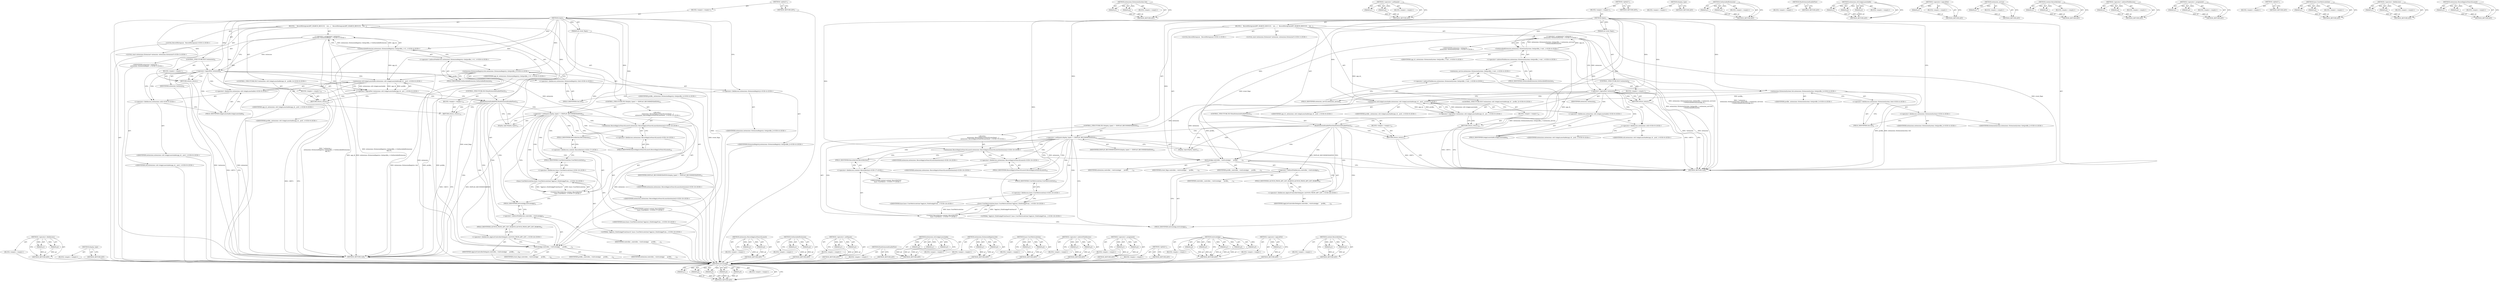 digraph "content.RecordAction" {
vulnerable_173 [label=<(METHOD,ActivateApp)>];
vulnerable_174 [label=<(PARAM,p1)>];
vulnerable_175 [label=<(PARAM,p2)>];
vulnerable_176 [label=<(PARAM,p3)>];
vulnerable_177 [label=<(PARAM,p4)>];
vulnerable_178 [label=<(PARAM,p5)>];
vulnerable_179 [label=<(BLOCK,&lt;empty&gt;,&lt;empty&gt;)>];
vulnerable_180 [label=<(METHOD_RETURN,ANY)>];
vulnerable_127 [label=<(METHOD,extensions.ExtensionSystem.Get)>];
vulnerable_128 [label=<(PARAM,p1)>];
vulnerable_129 [label=<(PARAM,p2)>];
vulnerable_130 [label=<(BLOCK,&lt;empty&gt;,&lt;empty&gt;)>];
vulnerable_131 [label=<(METHOD_RETURN,ANY)>];
vulnerable_150 [label=<(METHOD,&lt;operator&gt;.notEquals)>];
vulnerable_151 [label=<(PARAM,p1)>];
vulnerable_152 [label=<(PARAM,p2)>];
vulnerable_153 [label=<(BLOCK,&lt;empty&gt;,&lt;empty&gt;)>];
vulnerable_154 [label=<(METHOD_RETURN,ANY)>];
vulnerable_6 [label=<(METHOD,&lt;global&gt;)<SUB>1</SUB>>];
vulnerable_7 [label=<(BLOCK,&lt;empty&gt;,&lt;empty&gt;)<SUB>1</SUB>>];
vulnerable_8 [label=<(METHOD,Open)<SUB>1</SUB>>];
vulnerable_9 [label=<(PARAM,int event_flags)<SUB>1</SUB>>];
vulnerable_10 [label=<(BLOCK,{
   RecordHistogram(APP_SEARCH_RESULT);
   con...,{
   RecordHistogram(APP_SEARCH_RESULT);
   con...)<SUB>1</SUB>>];
vulnerable_11 [label="<(LOCAL,RecordHistogram : RecordHistogram)<SUB>2</SUB>>"];
vulnerable_12 [label="<(LOCAL,const extensions.Extension* extension: extensions.Extension*)<SUB>3</SUB>>"];
vulnerable_13 [label="<(&lt;operator&gt;.assignment,* extension =
      extensions::ExtensionSystem...)<SUB>3</SUB>>"];
vulnerable_14 [label="<(IDENTIFIER,extension,* extension =
      extensions::ExtensionSystem...)<SUB>3</SUB>>"];
vulnerable_15 [label="<(GetInstalledExtension,extensions::ExtensionSystem::Get(profile_)-&gt;ext...)<SUB>4</SUB>>"];
vulnerable_16 [label="<(&lt;operator&gt;.indirectFieldAccess,extensions::ExtensionSystem::Get(profile_)-&gt;ext...)<SUB>4</SUB>>"];
vulnerable_17 [label="<(extension_service,extensions::ExtensionSystem::Get(profile_)-&gt;ext...)<SUB>4</SUB>>"];
vulnerable_18 [label="<(&lt;operator&gt;.indirectFieldAccess,extensions::ExtensionSystem::Get(profile_)-&gt;ext...)<SUB>4</SUB>>"];
vulnerable_19 [label="<(extensions.ExtensionSystem.Get,extensions::ExtensionSystem::Get(profile_))<SUB>4</SUB>>"];
vulnerable_20 [label="<(&lt;operator&gt;.fieldAccess,extensions::ExtensionSystem::Get)<SUB>4</SUB>>"];
vulnerable_21 [label="<(&lt;operator&gt;.fieldAccess,extensions::ExtensionSystem)<SUB>4</SUB>>"];
vulnerable_22 [label="<(IDENTIFIER,extensions,extensions::ExtensionSystem::Get(profile_))<SUB>4</SUB>>"];
vulnerable_23 [label="<(IDENTIFIER,ExtensionSystem,extensions::ExtensionSystem::Get(profile_))<SUB>4</SUB>>"];
vulnerable_24 [label=<(FIELD_IDENTIFIER,Get,Get)<SUB>4</SUB>>];
vulnerable_25 [label="<(IDENTIFIER,profile_,extensions::ExtensionSystem::Get(profile_))<SUB>4</SUB>>"];
vulnerable_26 [label=<(FIELD_IDENTIFIER,extension_service,extension_service)<SUB>4</SUB>>];
vulnerable_27 [label=<(FIELD_IDENTIFIER,GetInstalledExtension,GetInstalledExtension)<SUB>4</SUB>>];
vulnerable_28 [label="<(IDENTIFIER,app_id_,extensions::ExtensionSystem::Get(profile_)-&gt;ext...)<SUB>5</SUB>>"];
vulnerable_29 [label=<(CONTROL_STRUCTURE,IF,if (!extension))<SUB>6</SUB>>];
vulnerable_30 [label=<(&lt;operator&gt;.logicalNot,!extension)<SUB>6</SUB>>];
vulnerable_31 [label=<(IDENTIFIER,extension,!extension)<SUB>6</SUB>>];
vulnerable_32 [label=<(BLOCK,&lt;empty&gt;,&lt;empty&gt;)<SUB>7</SUB>>];
vulnerable_33 [label=<(RETURN,return;,return;)<SUB>7</SUB>>];
vulnerable_34 [label="<(CONTROL_STRUCTURE,IF,if (!extensions::util::IsAppLaunchable(app_id_, profile_)))<SUB>9</SUB>>"];
vulnerable_35 [label="<(&lt;operator&gt;.logicalNot,!extensions::util::IsAppLaunchable(app_id_, pro...)<SUB>9</SUB>>"];
vulnerable_36 [label="<(extensions.util.IsAppLaunchable,extensions::util::IsAppLaunchable(app_id_, prof...)<SUB>9</SUB>>"];
vulnerable_37 [label="<(&lt;operator&gt;.fieldAccess,extensions::util::IsAppLaunchable)<SUB>9</SUB>>"];
vulnerable_38 [label="<(&lt;operator&gt;.fieldAccess,extensions::util)<SUB>9</SUB>>"];
vulnerable_39 [label="<(IDENTIFIER,extensions,extensions::util::IsAppLaunchable(app_id_, prof...)<SUB>9</SUB>>"];
vulnerable_40 [label="<(IDENTIFIER,util,extensions::util::IsAppLaunchable(app_id_, prof...)<SUB>9</SUB>>"];
vulnerable_41 [label=<(FIELD_IDENTIFIER,IsAppLaunchable,IsAppLaunchable)<SUB>9</SUB>>];
vulnerable_42 [label="<(IDENTIFIER,app_id_,extensions::util::IsAppLaunchable(app_id_, prof...)<SUB>9</SUB>>"];
vulnerable_43 [label="<(IDENTIFIER,profile_,extensions::util::IsAppLaunchable(app_id_, prof...)<SUB>9</SUB>>"];
vulnerable_44 [label=<(BLOCK,&lt;empty&gt;,&lt;empty&gt;)<SUB>10</SUB>>];
vulnerable_45 [label=<(RETURN,return;,return;)<SUB>10</SUB>>];
vulnerable_46 [label=<(CONTROL_STRUCTURE,IF,if (RunExtensionEnableFlow()))<SUB>12</SUB>>];
vulnerable_47 [label=<(RunExtensionEnableFlow,RunExtensionEnableFlow())<SUB>12</SUB>>];
vulnerable_48 [label=<(BLOCK,&lt;empty&gt;,&lt;empty&gt;)<SUB>13</SUB>>];
vulnerable_49 [label=<(RETURN,return;,return;)<SUB>13</SUB>>];
vulnerable_50 [label=<(CONTROL_STRUCTURE,IF,if (display_type() != DISPLAY_RECOMMENDATION))<SUB>15</SUB>>];
vulnerable_51 [label=<(&lt;operator&gt;.notEquals,display_type() != DISPLAY_RECOMMENDATION)<SUB>15</SUB>>];
vulnerable_52 [label=<(display_type,display_type())<SUB>15</SUB>>];
vulnerable_53 [label=<(IDENTIFIER,DISPLAY_RECOMMENDATION,display_type() != DISPLAY_RECOMMENDATION)<SUB>15</SUB>>];
vulnerable_54 [label="<(BLOCK,{
    extensions::RecordAppListSearchLaunch(ext...,{
    extensions::RecordAppListSearchLaunch(ext...)<SUB>15</SUB>>"];
vulnerable_55 [label="<(extensions.RecordAppListSearchLaunch,extensions::RecordAppListSearchLaunch(extension))<SUB>16</SUB>>"];
vulnerable_56 [label="<(&lt;operator&gt;.fieldAccess,extensions::RecordAppListSearchLaunch)<SUB>16</SUB>>"];
vulnerable_57 [label="<(IDENTIFIER,extensions,extensions::RecordAppListSearchLaunch(extension))<SUB>16</SUB>>"];
vulnerable_58 [label=<(FIELD_IDENTIFIER,RecordAppListSearchLaunch,RecordAppListSearchLaunch)<SUB>16</SUB>>];
vulnerable_59 [label="<(IDENTIFIER,extension,extensions::RecordAppListSearchLaunch(extension))<SUB>16</SUB>>"];
vulnerable_60 [label="<(content.RecordAction,content::RecordAction(
        base::UserMetric...)<SUB>17</SUB>>"];
vulnerable_61 [label="<(&lt;operator&gt;.fieldAccess,content::RecordAction)<SUB>17</SUB>>"];
vulnerable_62 [label="<(IDENTIFIER,content,content::RecordAction(
        base::UserMetric...)<SUB>17</SUB>>"];
vulnerable_63 [label=<(FIELD_IDENTIFIER,RecordAction,RecordAction)<SUB>17</SUB>>];
vulnerable_64 [label="<(base.UserMetricsAction,base::UserMetricsAction(&quot;AppList_ClickOnAppFrom...)<SUB>18</SUB>>"];
vulnerable_65 [label="<(&lt;operator&gt;.fieldAccess,base::UserMetricsAction)<SUB>18</SUB>>"];
vulnerable_66 [label="<(IDENTIFIER,base,base::UserMetricsAction(&quot;AppList_ClickOnAppFrom...)<SUB>18</SUB>>"];
vulnerable_67 [label=<(FIELD_IDENTIFIER,UserMetricsAction,UserMetricsAction)<SUB>18</SUB>>];
vulnerable_68 [label="<(LITERAL,&quot;AppList_ClickOnAppFromSearch&quot;,base::UserMetricsAction(&quot;AppList_ClickOnAppFrom...)<SUB>18</SUB>>"];
vulnerable_69 [label=<(ActivateApp,controller_-&gt;ActivateApp(
      profile_,
     ...)<SUB>21</SUB>>];
vulnerable_70 [label=<(&lt;operator&gt;.indirectFieldAccess,controller_-&gt;ActivateApp)<SUB>21</SUB>>];
vulnerable_71 [label=<(IDENTIFIER,controller_,controller_-&gt;ActivateApp(
      profile_,
     ...)<SUB>21</SUB>>];
vulnerable_72 [label=<(FIELD_IDENTIFIER,ActivateApp,ActivateApp)<SUB>21</SUB>>];
vulnerable_73 [label=<(IDENTIFIER,profile_,controller_-&gt;ActivateApp(
      profile_,
     ...)<SUB>22</SUB>>];
vulnerable_74 [label=<(IDENTIFIER,extension,controller_-&gt;ActivateApp(
      profile_,
     ...)<SUB>23</SUB>>];
vulnerable_75 [label="<(&lt;operator&gt;.fieldAccess,AppListControllerDelegate::LAUNCH_FROM_APP_LIST...)<SUB>24</SUB>>"];
vulnerable_76 [label=<(IDENTIFIER,AppListControllerDelegate,controller_-&gt;ActivateApp(
      profile_,
     ...)<SUB>24</SUB>>];
vulnerable_77 [label=<(FIELD_IDENTIFIER,LAUNCH_FROM_APP_LIST_SEARCH,LAUNCH_FROM_APP_LIST_SEARCH)<SUB>24</SUB>>];
vulnerable_78 [label=<(IDENTIFIER,event_flags,controller_-&gt;ActivateApp(
      profile_,
     ...)<SUB>25</SUB>>];
vulnerable_79 [label=<(METHOD_RETURN,void)<SUB>1</SUB>>];
vulnerable_81 [label=<(METHOD_RETURN,ANY)<SUB>1</SUB>>];
vulnerable_155 [label=<(METHOD,display_type)>];
vulnerable_156 [label=<(BLOCK,&lt;empty&gt;,&lt;empty&gt;)>];
vulnerable_157 [label=<(METHOD_RETURN,ANY)>];
vulnerable_113 [label=<(METHOD,GetInstalledExtension)>];
vulnerable_114 [label=<(PARAM,p1)>];
vulnerable_115 [label=<(PARAM,p2)>];
vulnerable_116 [label=<(BLOCK,&lt;empty&gt;,&lt;empty&gt;)>];
vulnerable_117 [label=<(METHOD_RETURN,ANY)>];
vulnerable_147 [label=<(METHOD,RunExtensionEnableFlow)>];
vulnerable_148 [label=<(BLOCK,&lt;empty&gt;,&lt;empty&gt;)>];
vulnerable_149 [label=<(METHOD_RETURN,ANY)>];
vulnerable_141 [label=<(METHOD,extensions.util.IsAppLaunchable)>];
vulnerable_142 [label=<(PARAM,p1)>];
vulnerable_143 [label=<(PARAM,p2)>];
vulnerable_144 [label=<(PARAM,p3)>];
vulnerable_145 [label=<(BLOCK,&lt;empty&gt;,&lt;empty&gt;)>];
vulnerable_146 [label=<(METHOD_RETURN,ANY)>];
vulnerable_137 [label=<(METHOD,&lt;operator&gt;.logicalNot)>];
vulnerable_138 [label=<(PARAM,p1)>];
vulnerable_139 [label=<(BLOCK,&lt;empty&gt;,&lt;empty&gt;)>];
vulnerable_140 [label=<(METHOD_RETURN,ANY)>];
vulnerable_123 [label=<(METHOD,extension_service)>];
vulnerable_124 [label=<(PARAM,p1)>];
vulnerable_125 [label=<(BLOCK,&lt;empty&gt;,&lt;empty&gt;)>];
vulnerable_126 [label=<(METHOD_RETURN,ANY)>];
vulnerable_163 [label=<(METHOD,content.RecordAction)>];
vulnerable_164 [label=<(PARAM,p1)>];
vulnerable_165 [label=<(PARAM,p2)>];
vulnerable_166 [label=<(BLOCK,&lt;empty&gt;,&lt;empty&gt;)>];
vulnerable_167 [label=<(METHOD_RETURN,ANY)>];
vulnerable_118 [label=<(METHOD,&lt;operator&gt;.indirectFieldAccess)>];
vulnerable_119 [label=<(PARAM,p1)>];
vulnerable_120 [label=<(PARAM,p2)>];
vulnerable_121 [label=<(BLOCK,&lt;empty&gt;,&lt;empty&gt;)>];
vulnerable_122 [label=<(METHOD_RETURN,ANY)>];
vulnerable_108 [label=<(METHOD,&lt;operator&gt;.assignment)>];
vulnerable_109 [label=<(PARAM,p1)>];
vulnerable_110 [label=<(PARAM,p2)>];
vulnerable_111 [label=<(BLOCK,&lt;empty&gt;,&lt;empty&gt;)>];
vulnerable_112 [label=<(METHOD_RETURN,ANY)>];
vulnerable_102 [label=<(METHOD,&lt;global&gt;)<SUB>1</SUB>>];
vulnerable_103 [label=<(BLOCK,&lt;empty&gt;,&lt;empty&gt;)>];
vulnerable_104 [label=<(METHOD_RETURN,ANY)>];
vulnerable_168 [label=<(METHOD,base.UserMetricsAction)>];
vulnerable_169 [label=<(PARAM,p1)>];
vulnerable_170 [label=<(PARAM,p2)>];
vulnerable_171 [label=<(BLOCK,&lt;empty&gt;,&lt;empty&gt;)>];
vulnerable_172 [label=<(METHOD_RETURN,ANY)>];
vulnerable_132 [label=<(METHOD,&lt;operator&gt;.fieldAccess)>];
vulnerable_133 [label=<(PARAM,p1)>];
vulnerable_134 [label=<(PARAM,p2)>];
vulnerable_135 [label=<(BLOCK,&lt;empty&gt;,&lt;empty&gt;)>];
vulnerable_136 [label=<(METHOD_RETURN,ANY)>];
vulnerable_158 [label=<(METHOD,extensions.RecordAppListSearchLaunch)>];
vulnerable_159 [label=<(PARAM,p1)>];
vulnerable_160 [label=<(PARAM,p2)>];
vulnerable_161 [label=<(BLOCK,&lt;empty&gt;,&lt;empty&gt;)>];
vulnerable_162 [label=<(METHOD_RETURN,ANY)>];
fixed_125 [label=<(METHOD,&lt;operator&gt;.fieldAccess)>];
fixed_126 [label=<(PARAM,p1)>];
fixed_127 [label=<(PARAM,p2)>];
fixed_128 [label=<(BLOCK,&lt;empty&gt;,&lt;empty&gt;)>];
fixed_129 [label=<(METHOD_RETURN,ANY)>];
fixed_148 [label=<(METHOD,display_type)>];
fixed_149 [label=<(BLOCK,&lt;empty&gt;,&lt;empty&gt;)>];
fixed_150 [label=<(METHOD_RETURN,ANY)>];
fixed_6 [label=<(METHOD,&lt;global&gt;)<SUB>1</SUB>>];
fixed_7 [label=<(BLOCK,&lt;empty&gt;,&lt;empty&gt;)<SUB>1</SUB>>];
fixed_8 [label=<(METHOD,Open)<SUB>1</SUB>>];
fixed_9 [label=<(PARAM,int event_flags)<SUB>1</SUB>>];
fixed_10 [label=<(BLOCK,{
   RecordHistogram(APP_SEARCH_RESULT);
   con...,{
   RecordHistogram(APP_SEARCH_RESULT);
   con...)<SUB>1</SUB>>];
fixed_11 [label="<(LOCAL,RecordHistogram : RecordHistogram)<SUB>2</SUB>>"];
fixed_12 [label="<(LOCAL,const extensions.Extension* extension: extensions.Extension*)<SUB>3</SUB>>"];
fixed_13 [label="<(&lt;operator&gt;.assignment,* extension =
      extensions::ExtensionRegist...)<SUB>3</SUB>>"];
fixed_14 [label="<(IDENTIFIER,extension,* extension =
      extensions::ExtensionRegist...)<SUB>3</SUB>>"];
fixed_15 [label="<(GetInstalledExtension,extensions::ExtensionRegistry::Get(profile_)-&gt;G...)<SUB>4</SUB>>"];
fixed_16 [label="<(&lt;operator&gt;.indirectFieldAccess,extensions::ExtensionRegistry::Get(profile_)-&gt;G...)<SUB>4</SUB>>"];
fixed_17 [label="<(extensions.ExtensionRegistry.Get,extensions::ExtensionRegistry::Get(profile_))<SUB>4</SUB>>"];
fixed_18 [label="<(&lt;operator&gt;.fieldAccess,extensions::ExtensionRegistry::Get)<SUB>4</SUB>>"];
fixed_19 [label="<(&lt;operator&gt;.fieldAccess,extensions::ExtensionRegistry)<SUB>4</SUB>>"];
fixed_20 [label="<(IDENTIFIER,extensions,extensions::ExtensionRegistry::Get(profile_))<SUB>4</SUB>>"];
fixed_21 [label="<(IDENTIFIER,ExtensionRegistry,extensions::ExtensionRegistry::Get(profile_))<SUB>4</SUB>>"];
fixed_22 [label=<(FIELD_IDENTIFIER,Get,Get)<SUB>4</SUB>>];
fixed_23 [label="<(IDENTIFIER,profile_,extensions::ExtensionRegistry::Get(profile_))<SUB>4</SUB>>"];
fixed_24 [label=<(FIELD_IDENTIFIER,GetInstalledExtension,GetInstalledExtension)<SUB>4</SUB>>];
fixed_25 [label="<(IDENTIFIER,app_id_,extensions::ExtensionRegistry::Get(profile_)-&gt;G...)<SUB>5</SUB>>"];
fixed_26 [label=<(CONTROL_STRUCTURE,IF,if (!extension))<SUB>6</SUB>>];
fixed_27 [label=<(&lt;operator&gt;.logicalNot,!extension)<SUB>6</SUB>>];
fixed_28 [label=<(IDENTIFIER,extension,!extension)<SUB>6</SUB>>];
fixed_29 [label=<(BLOCK,&lt;empty&gt;,&lt;empty&gt;)<SUB>7</SUB>>];
fixed_30 [label=<(RETURN,return;,return;)<SUB>7</SUB>>];
fixed_31 [label="<(CONTROL_STRUCTURE,IF,if (!extensions::util::IsAppLaunchable(app_id_, profile_)))<SUB>9</SUB>>"];
fixed_32 [label="<(&lt;operator&gt;.logicalNot,!extensions::util::IsAppLaunchable(app_id_, pro...)<SUB>9</SUB>>"];
fixed_33 [label="<(extensions.util.IsAppLaunchable,extensions::util::IsAppLaunchable(app_id_, prof...)<SUB>9</SUB>>"];
fixed_34 [label="<(&lt;operator&gt;.fieldAccess,extensions::util::IsAppLaunchable)<SUB>9</SUB>>"];
fixed_35 [label="<(&lt;operator&gt;.fieldAccess,extensions::util)<SUB>9</SUB>>"];
fixed_36 [label="<(IDENTIFIER,extensions,extensions::util::IsAppLaunchable(app_id_, prof...)<SUB>9</SUB>>"];
fixed_37 [label="<(IDENTIFIER,util,extensions::util::IsAppLaunchable(app_id_, prof...)<SUB>9</SUB>>"];
fixed_38 [label=<(FIELD_IDENTIFIER,IsAppLaunchable,IsAppLaunchable)<SUB>9</SUB>>];
fixed_39 [label="<(IDENTIFIER,app_id_,extensions::util::IsAppLaunchable(app_id_, prof...)<SUB>9</SUB>>"];
fixed_40 [label="<(IDENTIFIER,profile_,extensions::util::IsAppLaunchable(app_id_, prof...)<SUB>9</SUB>>"];
fixed_41 [label=<(BLOCK,&lt;empty&gt;,&lt;empty&gt;)<SUB>10</SUB>>];
fixed_42 [label=<(RETURN,return;,return;)<SUB>10</SUB>>];
fixed_43 [label=<(CONTROL_STRUCTURE,IF,if (RunExtensionEnableFlow()))<SUB>12</SUB>>];
fixed_44 [label=<(RunExtensionEnableFlow,RunExtensionEnableFlow())<SUB>12</SUB>>];
fixed_45 [label=<(BLOCK,&lt;empty&gt;,&lt;empty&gt;)<SUB>13</SUB>>];
fixed_46 [label=<(RETURN,return;,return;)<SUB>13</SUB>>];
fixed_47 [label=<(CONTROL_STRUCTURE,IF,if (display_type() != DISPLAY_RECOMMENDATION))<SUB>15</SUB>>];
fixed_48 [label=<(&lt;operator&gt;.notEquals,display_type() != DISPLAY_RECOMMENDATION)<SUB>15</SUB>>];
fixed_49 [label=<(display_type,display_type())<SUB>15</SUB>>];
fixed_50 [label=<(IDENTIFIER,DISPLAY_RECOMMENDATION,display_type() != DISPLAY_RECOMMENDATION)<SUB>15</SUB>>];
fixed_51 [label="<(BLOCK,{
    extensions::RecordAppListSearchLaunch(ext...,{
    extensions::RecordAppListSearchLaunch(ext...)<SUB>15</SUB>>"];
fixed_52 [label="<(extensions.RecordAppListSearchLaunch,extensions::RecordAppListSearchLaunch(extension))<SUB>16</SUB>>"];
fixed_53 [label="<(&lt;operator&gt;.fieldAccess,extensions::RecordAppListSearchLaunch)<SUB>16</SUB>>"];
fixed_54 [label="<(IDENTIFIER,extensions,extensions::RecordAppListSearchLaunch(extension))<SUB>16</SUB>>"];
fixed_55 [label=<(FIELD_IDENTIFIER,RecordAppListSearchLaunch,RecordAppListSearchLaunch)<SUB>16</SUB>>];
fixed_56 [label="<(IDENTIFIER,extension,extensions::RecordAppListSearchLaunch(extension))<SUB>16</SUB>>"];
fixed_57 [label="<(content.RecordAction,content::RecordAction(
        base::UserMetric...)<SUB>17</SUB>>"];
fixed_58 [label="<(&lt;operator&gt;.fieldAccess,content::RecordAction)<SUB>17</SUB>>"];
fixed_59 [label="<(IDENTIFIER,content,content::RecordAction(
        base::UserMetric...)<SUB>17</SUB>>"];
fixed_60 [label=<(FIELD_IDENTIFIER,RecordAction,RecordAction)<SUB>17</SUB>>];
fixed_61 [label="<(base.UserMetricsAction,base::UserMetricsAction(&quot;AppList_ClickOnAppFrom...)<SUB>18</SUB>>"];
fixed_62 [label="<(&lt;operator&gt;.fieldAccess,base::UserMetricsAction)<SUB>18</SUB>>"];
fixed_63 [label="<(IDENTIFIER,base,base::UserMetricsAction(&quot;AppList_ClickOnAppFrom...)<SUB>18</SUB>>"];
fixed_64 [label=<(FIELD_IDENTIFIER,UserMetricsAction,UserMetricsAction)<SUB>18</SUB>>];
fixed_65 [label="<(LITERAL,&quot;AppList_ClickOnAppFromSearch&quot;,base::UserMetricsAction(&quot;AppList_ClickOnAppFrom...)<SUB>18</SUB>>"];
fixed_66 [label=<(ActivateApp,controller_-&gt;ActivateApp(
      profile_,
     ...)<SUB>21</SUB>>];
fixed_67 [label=<(&lt;operator&gt;.indirectFieldAccess,controller_-&gt;ActivateApp)<SUB>21</SUB>>];
fixed_68 [label=<(IDENTIFIER,controller_,controller_-&gt;ActivateApp(
      profile_,
     ...)<SUB>21</SUB>>];
fixed_69 [label=<(FIELD_IDENTIFIER,ActivateApp,ActivateApp)<SUB>21</SUB>>];
fixed_70 [label=<(IDENTIFIER,profile_,controller_-&gt;ActivateApp(
      profile_,
     ...)<SUB>22</SUB>>];
fixed_71 [label=<(IDENTIFIER,extension,controller_-&gt;ActivateApp(
      profile_,
     ...)<SUB>23</SUB>>];
fixed_72 [label="<(&lt;operator&gt;.fieldAccess,AppListControllerDelegate::LAUNCH_FROM_APP_LIST...)<SUB>24</SUB>>"];
fixed_73 [label=<(IDENTIFIER,AppListControllerDelegate,controller_-&gt;ActivateApp(
      profile_,
     ...)<SUB>24</SUB>>];
fixed_74 [label=<(FIELD_IDENTIFIER,LAUNCH_FROM_APP_LIST_SEARCH,LAUNCH_FROM_APP_LIST_SEARCH)<SUB>24</SUB>>];
fixed_75 [label=<(IDENTIFIER,event_flags,controller_-&gt;ActivateApp(
      profile_,
     ...)<SUB>25</SUB>>];
fixed_76 [label=<(METHOD_RETURN,void)<SUB>1</SUB>>];
fixed_78 [label=<(METHOD_RETURN,ANY)<SUB>1</SUB>>];
fixed_151 [label=<(METHOD,extensions.RecordAppListSearchLaunch)>];
fixed_152 [label=<(PARAM,p1)>];
fixed_153 [label=<(PARAM,p2)>];
fixed_154 [label=<(BLOCK,&lt;empty&gt;,&lt;empty&gt;)>];
fixed_155 [label=<(METHOD_RETURN,ANY)>];
fixed_110 [label=<(METHOD,GetInstalledExtension)>];
fixed_111 [label=<(PARAM,p1)>];
fixed_112 [label=<(PARAM,p2)>];
fixed_113 [label=<(BLOCK,&lt;empty&gt;,&lt;empty&gt;)>];
fixed_114 [label=<(METHOD_RETURN,ANY)>];
fixed_143 [label=<(METHOD,&lt;operator&gt;.notEquals)>];
fixed_144 [label=<(PARAM,p1)>];
fixed_145 [label=<(PARAM,p2)>];
fixed_146 [label=<(BLOCK,&lt;empty&gt;,&lt;empty&gt;)>];
fixed_147 [label=<(METHOD_RETURN,ANY)>];
fixed_140 [label=<(METHOD,RunExtensionEnableFlow)>];
fixed_141 [label=<(BLOCK,&lt;empty&gt;,&lt;empty&gt;)>];
fixed_142 [label=<(METHOD_RETURN,ANY)>];
fixed_134 [label=<(METHOD,extensions.util.IsAppLaunchable)>];
fixed_135 [label=<(PARAM,p1)>];
fixed_136 [label=<(PARAM,p2)>];
fixed_137 [label=<(PARAM,p3)>];
fixed_138 [label=<(BLOCK,&lt;empty&gt;,&lt;empty&gt;)>];
fixed_139 [label=<(METHOD_RETURN,ANY)>];
fixed_120 [label=<(METHOD,extensions.ExtensionRegistry.Get)>];
fixed_121 [label=<(PARAM,p1)>];
fixed_122 [label=<(PARAM,p2)>];
fixed_123 [label=<(BLOCK,&lt;empty&gt;,&lt;empty&gt;)>];
fixed_124 [label=<(METHOD_RETURN,ANY)>];
fixed_161 [label=<(METHOD,base.UserMetricsAction)>];
fixed_162 [label=<(PARAM,p1)>];
fixed_163 [label=<(PARAM,p2)>];
fixed_164 [label=<(BLOCK,&lt;empty&gt;,&lt;empty&gt;)>];
fixed_165 [label=<(METHOD_RETURN,ANY)>];
fixed_115 [label=<(METHOD,&lt;operator&gt;.indirectFieldAccess)>];
fixed_116 [label=<(PARAM,p1)>];
fixed_117 [label=<(PARAM,p2)>];
fixed_118 [label=<(BLOCK,&lt;empty&gt;,&lt;empty&gt;)>];
fixed_119 [label=<(METHOD_RETURN,ANY)>];
fixed_105 [label=<(METHOD,&lt;operator&gt;.assignment)>];
fixed_106 [label=<(PARAM,p1)>];
fixed_107 [label=<(PARAM,p2)>];
fixed_108 [label=<(BLOCK,&lt;empty&gt;,&lt;empty&gt;)>];
fixed_109 [label=<(METHOD_RETURN,ANY)>];
fixed_99 [label=<(METHOD,&lt;global&gt;)<SUB>1</SUB>>];
fixed_100 [label=<(BLOCK,&lt;empty&gt;,&lt;empty&gt;)>];
fixed_101 [label=<(METHOD_RETURN,ANY)>];
fixed_166 [label=<(METHOD,ActivateApp)>];
fixed_167 [label=<(PARAM,p1)>];
fixed_168 [label=<(PARAM,p2)>];
fixed_169 [label=<(PARAM,p3)>];
fixed_170 [label=<(PARAM,p4)>];
fixed_171 [label=<(PARAM,p5)>];
fixed_172 [label=<(BLOCK,&lt;empty&gt;,&lt;empty&gt;)>];
fixed_173 [label=<(METHOD_RETURN,ANY)>];
fixed_130 [label=<(METHOD,&lt;operator&gt;.logicalNot)>];
fixed_131 [label=<(PARAM,p1)>];
fixed_132 [label=<(BLOCK,&lt;empty&gt;,&lt;empty&gt;)>];
fixed_133 [label=<(METHOD_RETURN,ANY)>];
fixed_156 [label=<(METHOD,content.RecordAction)>];
fixed_157 [label=<(PARAM,p1)>];
fixed_158 [label=<(PARAM,p2)>];
fixed_159 [label=<(BLOCK,&lt;empty&gt;,&lt;empty&gt;)>];
fixed_160 [label=<(METHOD_RETURN,ANY)>];
vulnerable_173 -> vulnerable_174  [key=0, label="AST: "];
vulnerable_173 -> vulnerable_174  [key=1, label="DDG: "];
vulnerable_173 -> vulnerable_179  [key=0, label="AST: "];
vulnerable_173 -> vulnerable_175  [key=0, label="AST: "];
vulnerable_173 -> vulnerable_175  [key=1, label="DDG: "];
vulnerable_173 -> vulnerable_180  [key=0, label="AST: "];
vulnerable_173 -> vulnerable_180  [key=1, label="CFG: "];
vulnerable_173 -> vulnerable_176  [key=0, label="AST: "];
vulnerable_173 -> vulnerable_176  [key=1, label="DDG: "];
vulnerable_173 -> vulnerable_177  [key=0, label="AST: "];
vulnerable_173 -> vulnerable_177  [key=1, label="DDG: "];
vulnerable_173 -> vulnerable_178  [key=0, label="AST: "];
vulnerable_173 -> vulnerable_178  [key=1, label="DDG: "];
vulnerable_174 -> vulnerable_180  [key=0, label="DDG: p1"];
vulnerable_175 -> vulnerable_180  [key=0, label="DDG: p2"];
vulnerable_176 -> vulnerable_180  [key=0, label="DDG: p3"];
vulnerable_177 -> vulnerable_180  [key=0, label="DDG: p4"];
vulnerable_178 -> vulnerable_180  [key=0, label="DDG: p5"];
vulnerable_127 -> vulnerable_128  [key=0, label="AST: "];
vulnerable_127 -> vulnerable_128  [key=1, label="DDG: "];
vulnerable_127 -> vulnerable_130  [key=0, label="AST: "];
vulnerable_127 -> vulnerable_129  [key=0, label="AST: "];
vulnerable_127 -> vulnerable_129  [key=1, label="DDG: "];
vulnerable_127 -> vulnerable_131  [key=0, label="AST: "];
vulnerable_127 -> vulnerable_131  [key=1, label="CFG: "];
vulnerable_128 -> vulnerable_131  [key=0, label="DDG: p1"];
vulnerable_129 -> vulnerable_131  [key=0, label="DDG: p2"];
vulnerable_150 -> vulnerable_151  [key=0, label="AST: "];
vulnerable_150 -> vulnerable_151  [key=1, label="DDG: "];
vulnerable_150 -> vulnerable_153  [key=0, label="AST: "];
vulnerable_150 -> vulnerable_152  [key=0, label="AST: "];
vulnerable_150 -> vulnerable_152  [key=1, label="DDG: "];
vulnerable_150 -> vulnerable_154  [key=0, label="AST: "];
vulnerable_150 -> vulnerable_154  [key=1, label="CFG: "];
vulnerable_151 -> vulnerable_154  [key=0, label="DDG: p1"];
vulnerable_152 -> vulnerable_154  [key=0, label="DDG: p2"];
vulnerable_6 -> vulnerable_7  [key=0, label="AST: "];
vulnerable_6 -> vulnerable_81  [key=0, label="AST: "];
vulnerable_6 -> vulnerable_81  [key=1, label="CFG: "];
vulnerable_7 -> vulnerable_8  [key=0, label="AST: "];
vulnerable_8 -> vulnerable_9  [key=0, label="AST: "];
vulnerable_8 -> vulnerable_9  [key=1, label="DDG: "];
vulnerable_8 -> vulnerable_10  [key=0, label="AST: "];
vulnerable_8 -> vulnerable_79  [key=0, label="AST: "];
vulnerable_8 -> vulnerable_21  [key=0, label="CFG: "];
vulnerable_8 -> vulnerable_47  [key=0, label="DDG: "];
vulnerable_8 -> vulnerable_69  [key=0, label="DDG: "];
vulnerable_8 -> vulnerable_15  [key=0, label="DDG: "];
vulnerable_8 -> vulnerable_30  [key=0, label="DDG: "];
vulnerable_8 -> vulnerable_33  [key=0, label="DDG: "];
vulnerable_8 -> vulnerable_45  [key=0, label="DDG: "];
vulnerable_8 -> vulnerable_49  [key=0, label="DDG: "];
vulnerable_8 -> vulnerable_51  [key=0, label="DDG: "];
vulnerable_8 -> vulnerable_36  [key=0, label="DDG: "];
vulnerable_8 -> vulnerable_55  [key=0, label="DDG: "];
vulnerable_8 -> vulnerable_64  [key=0, label="DDG: "];
vulnerable_8 -> vulnerable_19  [key=0, label="DDG: "];
vulnerable_9 -> vulnerable_79  [key=0, label="DDG: event_flags"];
vulnerable_9 -> vulnerable_69  [key=0, label="DDG: event_flags"];
vulnerable_10 -> vulnerable_11  [key=0, label="AST: "];
vulnerable_10 -> vulnerable_12  [key=0, label="AST: "];
vulnerable_10 -> vulnerable_13  [key=0, label="AST: "];
vulnerable_10 -> vulnerable_29  [key=0, label="AST: "];
vulnerable_10 -> vulnerable_34  [key=0, label="AST: "];
vulnerable_10 -> vulnerable_46  [key=0, label="AST: "];
vulnerable_10 -> vulnerable_50  [key=0, label="AST: "];
vulnerable_10 -> vulnerable_69  [key=0, label="AST: "];
vulnerable_13 -> vulnerable_14  [key=0, label="AST: "];
vulnerable_13 -> vulnerable_15  [key=0, label="AST: "];
vulnerable_13 -> vulnerable_30  [key=0, label="CFG: "];
vulnerable_13 -> vulnerable_30  [key=1, label="DDG: extension"];
vulnerable_13 -> vulnerable_79  [key=0, label="DDG: extensions::ExtensionSystem::Get(profile_)-&gt;extension_service()
          -&gt;GetInstalledExtension(app_id_)"];
vulnerable_13 -> vulnerable_79  [key=1, label="DDG: * extension =
      extensions::ExtensionSystem::Get(profile_)-&gt;extension_service()
          -&gt;GetInstalledExtension(app_id_)"];
vulnerable_15 -> vulnerable_16  [key=0, label="AST: "];
vulnerable_15 -> vulnerable_28  [key=0, label="AST: "];
vulnerable_15 -> vulnerable_13  [key=0, label="CFG: "];
vulnerable_15 -> vulnerable_13  [key=1, label="DDG: extensions::ExtensionSystem::Get(profile_)-&gt;extension_service()
          -&gt;GetInstalledExtension"];
vulnerable_15 -> vulnerable_13  [key=2, label="DDG: app_id_"];
vulnerable_15 -> vulnerable_79  [key=0, label="DDG: extensions::ExtensionSystem::Get(profile_)-&gt;extension_service()
          -&gt;GetInstalledExtension"];
vulnerable_15 -> vulnerable_79  [key=1, label="DDG: app_id_"];
vulnerable_15 -> vulnerable_36  [key=0, label="DDG: app_id_"];
vulnerable_16 -> vulnerable_17  [key=0, label="AST: "];
vulnerable_16 -> vulnerable_27  [key=0, label="AST: "];
vulnerable_16 -> vulnerable_15  [key=0, label="CFG: "];
vulnerable_17 -> vulnerable_18  [key=0, label="AST: "];
vulnerable_17 -> vulnerable_27  [key=0, label="CFG: "];
vulnerable_17 -> vulnerable_79  [key=0, label="DDG: extensions::ExtensionSystem::Get(profile_)-&gt;extension_service"];
vulnerable_18 -> vulnerable_19  [key=0, label="AST: "];
vulnerable_18 -> vulnerable_26  [key=0, label="AST: "];
vulnerable_18 -> vulnerable_17  [key=0, label="CFG: "];
vulnerable_19 -> vulnerable_20  [key=0, label="AST: "];
vulnerable_19 -> vulnerable_25  [key=0, label="AST: "];
vulnerable_19 -> vulnerable_26  [key=0, label="CFG: "];
vulnerable_19 -> vulnerable_79  [key=0, label="DDG: extensions::ExtensionSystem::Get"];
vulnerable_19 -> vulnerable_79  [key=1, label="DDG: profile_"];
vulnerable_19 -> vulnerable_36  [key=0, label="DDG: profile_"];
vulnerable_20 -> vulnerable_21  [key=0, label="AST: "];
vulnerable_20 -> vulnerable_24  [key=0, label="AST: "];
vulnerable_20 -> vulnerable_19  [key=0, label="CFG: "];
vulnerable_21 -> vulnerable_22  [key=0, label="AST: "];
vulnerable_21 -> vulnerable_23  [key=0, label="AST: "];
vulnerable_21 -> vulnerable_24  [key=0, label="CFG: "];
vulnerable_24 -> vulnerable_20  [key=0, label="CFG: "];
vulnerable_26 -> vulnerable_18  [key=0, label="CFG: "];
vulnerable_27 -> vulnerable_16  [key=0, label="CFG: "];
vulnerable_29 -> vulnerable_30  [key=0, label="AST: "];
vulnerable_29 -> vulnerable_32  [key=0, label="AST: "];
vulnerable_30 -> vulnerable_31  [key=0, label="AST: "];
vulnerable_30 -> vulnerable_33  [key=0, label="CFG: "];
vulnerable_30 -> vulnerable_33  [key=1, label="CDG: "];
vulnerable_30 -> vulnerable_38  [key=0, label="CFG: "];
vulnerable_30 -> vulnerable_38  [key=1, label="CDG: "];
vulnerable_30 -> vulnerable_79  [key=0, label="DDG: extension"];
vulnerable_30 -> vulnerable_79  [key=1, label="DDG: !extension"];
vulnerable_30 -> vulnerable_69  [key=0, label="DDG: extension"];
vulnerable_30 -> vulnerable_55  [key=0, label="DDG: extension"];
vulnerable_30 -> vulnerable_36  [key=0, label="CDG: "];
vulnerable_30 -> vulnerable_37  [key=0, label="CDG: "];
vulnerable_30 -> vulnerable_41  [key=0, label="CDG: "];
vulnerable_30 -> vulnerable_35  [key=0, label="CDG: "];
vulnerable_32 -> vulnerable_33  [key=0, label="AST: "];
vulnerable_33 -> vulnerable_79  [key=0, label="CFG: "];
vulnerable_33 -> vulnerable_79  [key=1, label="DDG: &lt;RET&gt;"];
vulnerable_34 -> vulnerable_35  [key=0, label="AST: "];
vulnerable_34 -> vulnerable_44  [key=0, label="AST: "];
vulnerable_35 -> vulnerable_36  [key=0, label="AST: "];
vulnerable_35 -> vulnerable_45  [key=0, label="CFG: "];
vulnerable_35 -> vulnerable_45  [key=1, label="CDG: "];
vulnerable_35 -> vulnerable_47  [key=0, label="CFG: "];
vulnerable_35 -> vulnerable_47  [key=1, label="CDG: "];
vulnerable_36 -> vulnerable_37  [key=0, label="AST: "];
vulnerable_36 -> vulnerable_42  [key=0, label="AST: "];
vulnerable_36 -> vulnerable_43  [key=0, label="AST: "];
vulnerable_36 -> vulnerable_35  [key=0, label="CFG: "];
vulnerable_36 -> vulnerable_35  [key=1, label="DDG: extensions::util::IsAppLaunchable"];
vulnerable_36 -> vulnerable_35  [key=2, label="DDG: app_id_"];
vulnerable_36 -> vulnerable_35  [key=3, label="DDG: profile_"];
vulnerable_36 -> vulnerable_69  [key=0, label="DDG: profile_"];
vulnerable_37 -> vulnerable_38  [key=0, label="AST: "];
vulnerable_37 -> vulnerable_41  [key=0, label="AST: "];
vulnerable_37 -> vulnerable_36  [key=0, label="CFG: "];
vulnerable_38 -> vulnerable_39  [key=0, label="AST: "];
vulnerable_38 -> vulnerable_40  [key=0, label="AST: "];
vulnerable_38 -> vulnerable_41  [key=0, label="CFG: "];
vulnerable_41 -> vulnerable_37  [key=0, label="CFG: "];
vulnerable_44 -> vulnerable_45  [key=0, label="AST: "];
vulnerable_45 -> vulnerable_79  [key=0, label="CFG: "];
vulnerable_45 -> vulnerable_79  [key=1, label="DDG: &lt;RET&gt;"];
vulnerable_46 -> vulnerable_47  [key=0, label="AST: "];
vulnerable_46 -> vulnerable_48  [key=0, label="AST: "];
vulnerable_47 -> vulnerable_49  [key=0, label="CFG: "];
vulnerable_47 -> vulnerable_49  [key=1, label="CDG: "];
vulnerable_47 -> vulnerable_52  [key=0, label="CFG: "];
vulnerable_47 -> vulnerable_52  [key=1, label="CDG: "];
vulnerable_47 -> vulnerable_77  [key=0, label="CDG: "];
vulnerable_47 -> vulnerable_51  [key=0, label="CDG: "];
vulnerable_47 -> vulnerable_75  [key=0, label="CDG: "];
vulnerable_47 -> vulnerable_72  [key=0, label="CDG: "];
vulnerable_47 -> vulnerable_69  [key=0, label="CDG: "];
vulnerable_47 -> vulnerable_70  [key=0, label="CDG: "];
vulnerable_48 -> vulnerable_49  [key=0, label="AST: "];
vulnerable_49 -> vulnerable_79  [key=0, label="CFG: "];
vulnerable_49 -> vulnerable_79  [key=1, label="DDG: &lt;RET&gt;"];
vulnerable_50 -> vulnerable_51  [key=0, label="AST: "];
vulnerable_50 -> vulnerable_54  [key=0, label="AST: "];
vulnerable_51 -> vulnerable_52  [key=0, label="AST: "];
vulnerable_51 -> vulnerable_53  [key=0, label="AST: "];
vulnerable_51 -> vulnerable_58  [key=0, label="CFG: "];
vulnerable_51 -> vulnerable_58  [key=1, label="CDG: "];
vulnerable_51 -> vulnerable_72  [key=0, label="CFG: "];
vulnerable_51 -> vulnerable_79  [key=0, label="DDG: DISPLAY_RECOMMENDATION"];
vulnerable_51 -> vulnerable_60  [key=0, label="CDG: "];
vulnerable_51 -> vulnerable_61  [key=0, label="CDG: "];
vulnerable_51 -> vulnerable_64  [key=0, label="CDG: "];
vulnerable_51 -> vulnerable_56  [key=0, label="CDG: "];
vulnerable_51 -> vulnerable_67  [key=0, label="CDG: "];
vulnerable_51 -> vulnerable_63  [key=0, label="CDG: "];
vulnerable_51 -> vulnerable_65  [key=0, label="CDG: "];
vulnerable_51 -> vulnerable_55  [key=0, label="CDG: "];
vulnerable_52 -> vulnerable_51  [key=0, label="CFG: "];
vulnerable_54 -> vulnerable_55  [key=0, label="AST: "];
vulnerable_54 -> vulnerable_60  [key=0, label="AST: "];
vulnerable_55 -> vulnerable_56  [key=0, label="AST: "];
vulnerable_55 -> vulnerable_59  [key=0, label="AST: "];
vulnerable_55 -> vulnerable_63  [key=0, label="CFG: "];
vulnerable_55 -> vulnerable_69  [key=0, label="DDG: extension"];
vulnerable_56 -> vulnerable_57  [key=0, label="AST: "];
vulnerable_56 -> vulnerable_58  [key=0, label="AST: "];
vulnerable_56 -> vulnerable_55  [key=0, label="CFG: "];
vulnerable_58 -> vulnerable_56  [key=0, label="CFG: "];
vulnerable_60 -> vulnerable_61  [key=0, label="AST: "];
vulnerable_60 -> vulnerable_64  [key=0, label="AST: "];
vulnerable_60 -> vulnerable_72  [key=0, label="CFG: "];
vulnerable_61 -> vulnerable_62  [key=0, label="AST: "];
vulnerable_61 -> vulnerable_63  [key=0, label="AST: "];
vulnerable_61 -> vulnerable_67  [key=0, label="CFG: "];
vulnerable_63 -> vulnerable_61  [key=0, label="CFG: "];
vulnerable_64 -> vulnerable_65  [key=0, label="AST: "];
vulnerable_64 -> vulnerable_68  [key=0, label="AST: "];
vulnerable_64 -> vulnerable_60  [key=0, label="CFG: "];
vulnerable_64 -> vulnerable_60  [key=1, label="DDG: base::UserMetricsAction"];
vulnerable_64 -> vulnerable_60  [key=2, label="DDG: &quot;AppList_ClickOnAppFromSearch&quot;"];
vulnerable_65 -> vulnerable_66  [key=0, label="AST: "];
vulnerable_65 -> vulnerable_67  [key=0, label="AST: "];
vulnerable_65 -> vulnerable_64  [key=0, label="CFG: "];
vulnerable_67 -> vulnerable_65  [key=0, label="CFG: "];
vulnerable_69 -> vulnerable_70  [key=0, label="AST: "];
vulnerable_69 -> vulnerable_73  [key=0, label="AST: "];
vulnerable_69 -> vulnerable_74  [key=0, label="AST: "];
vulnerable_69 -> vulnerable_75  [key=0, label="AST: "];
vulnerable_69 -> vulnerable_78  [key=0, label="AST: "];
vulnerable_69 -> vulnerable_79  [key=0, label="CFG: "];
vulnerable_70 -> vulnerable_71  [key=0, label="AST: "];
vulnerable_70 -> vulnerable_72  [key=0, label="AST: "];
vulnerable_70 -> vulnerable_77  [key=0, label="CFG: "];
vulnerable_72 -> vulnerable_70  [key=0, label="CFG: "];
vulnerable_75 -> vulnerable_76  [key=0, label="AST: "];
vulnerable_75 -> vulnerable_77  [key=0, label="AST: "];
vulnerable_75 -> vulnerable_69  [key=0, label="CFG: "];
vulnerable_77 -> vulnerable_75  [key=0, label="CFG: "];
vulnerable_155 -> vulnerable_156  [key=0, label="AST: "];
vulnerable_155 -> vulnerable_157  [key=0, label="AST: "];
vulnerable_155 -> vulnerable_157  [key=1, label="CFG: "];
vulnerable_113 -> vulnerable_114  [key=0, label="AST: "];
vulnerable_113 -> vulnerable_114  [key=1, label="DDG: "];
vulnerable_113 -> vulnerable_116  [key=0, label="AST: "];
vulnerable_113 -> vulnerable_115  [key=0, label="AST: "];
vulnerable_113 -> vulnerable_115  [key=1, label="DDG: "];
vulnerable_113 -> vulnerable_117  [key=0, label="AST: "];
vulnerable_113 -> vulnerable_117  [key=1, label="CFG: "];
vulnerable_114 -> vulnerable_117  [key=0, label="DDG: p1"];
vulnerable_115 -> vulnerable_117  [key=0, label="DDG: p2"];
vulnerable_147 -> vulnerable_148  [key=0, label="AST: "];
vulnerable_147 -> vulnerable_149  [key=0, label="AST: "];
vulnerable_147 -> vulnerable_149  [key=1, label="CFG: "];
vulnerable_141 -> vulnerable_142  [key=0, label="AST: "];
vulnerable_141 -> vulnerable_142  [key=1, label="DDG: "];
vulnerable_141 -> vulnerable_145  [key=0, label="AST: "];
vulnerable_141 -> vulnerable_143  [key=0, label="AST: "];
vulnerable_141 -> vulnerable_143  [key=1, label="DDG: "];
vulnerable_141 -> vulnerable_146  [key=0, label="AST: "];
vulnerable_141 -> vulnerable_146  [key=1, label="CFG: "];
vulnerable_141 -> vulnerable_144  [key=0, label="AST: "];
vulnerable_141 -> vulnerable_144  [key=1, label="DDG: "];
vulnerable_142 -> vulnerable_146  [key=0, label="DDG: p1"];
vulnerable_143 -> vulnerable_146  [key=0, label="DDG: p2"];
vulnerable_144 -> vulnerable_146  [key=0, label="DDG: p3"];
vulnerable_137 -> vulnerable_138  [key=0, label="AST: "];
vulnerable_137 -> vulnerable_138  [key=1, label="DDG: "];
vulnerable_137 -> vulnerable_139  [key=0, label="AST: "];
vulnerable_137 -> vulnerable_140  [key=0, label="AST: "];
vulnerable_137 -> vulnerable_140  [key=1, label="CFG: "];
vulnerable_138 -> vulnerable_140  [key=0, label="DDG: p1"];
vulnerable_123 -> vulnerable_124  [key=0, label="AST: "];
vulnerable_123 -> vulnerable_124  [key=1, label="DDG: "];
vulnerable_123 -> vulnerable_125  [key=0, label="AST: "];
vulnerable_123 -> vulnerable_126  [key=0, label="AST: "];
vulnerable_123 -> vulnerable_126  [key=1, label="CFG: "];
vulnerable_124 -> vulnerable_126  [key=0, label="DDG: p1"];
vulnerable_163 -> vulnerable_164  [key=0, label="AST: "];
vulnerable_163 -> vulnerable_164  [key=1, label="DDG: "];
vulnerable_163 -> vulnerable_166  [key=0, label="AST: "];
vulnerable_163 -> vulnerable_165  [key=0, label="AST: "];
vulnerable_163 -> vulnerable_165  [key=1, label="DDG: "];
vulnerable_163 -> vulnerable_167  [key=0, label="AST: "];
vulnerable_163 -> vulnerable_167  [key=1, label="CFG: "];
vulnerable_164 -> vulnerable_167  [key=0, label="DDG: p1"];
vulnerable_165 -> vulnerable_167  [key=0, label="DDG: p2"];
vulnerable_118 -> vulnerable_119  [key=0, label="AST: "];
vulnerable_118 -> vulnerable_119  [key=1, label="DDG: "];
vulnerable_118 -> vulnerable_121  [key=0, label="AST: "];
vulnerable_118 -> vulnerable_120  [key=0, label="AST: "];
vulnerable_118 -> vulnerable_120  [key=1, label="DDG: "];
vulnerable_118 -> vulnerable_122  [key=0, label="AST: "];
vulnerable_118 -> vulnerable_122  [key=1, label="CFG: "];
vulnerable_119 -> vulnerable_122  [key=0, label="DDG: p1"];
vulnerable_120 -> vulnerable_122  [key=0, label="DDG: p2"];
vulnerable_108 -> vulnerable_109  [key=0, label="AST: "];
vulnerable_108 -> vulnerable_109  [key=1, label="DDG: "];
vulnerable_108 -> vulnerable_111  [key=0, label="AST: "];
vulnerable_108 -> vulnerable_110  [key=0, label="AST: "];
vulnerable_108 -> vulnerable_110  [key=1, label="DDG: "];
vulnerable_108 -> vulnerable_112  [key=0, label="AST: "];
vulnerable_108 -> vulnerable_112  [key=1, label="CFG: "];
vulnerable_109 -> vulnerable_112  [key=0, label="DDG: p1"];
vulnerable_110 -> vulnerable_112  [key=0, label="DDG: p2"];
vulnerable_102 -> vulnerable_103  [key=0, label="AST: "];
vulnerable_102 -> vulnerable_104  [key=0, label="AST: "];
vulnerable_102 -> vulnerable_104  [key=1, label="CFG: "];
vulnerable_168 -> vulnerable_169  [key=0, label="AST: "];
vulnerable_168 -> vulnerable_169  [key=1, label="DDG: "];
vulnerable_168 -> vulnerable_171  [key=0, label="AST: "];
vulnerable_168 -> vulnerable_170  [key=0, label="AST: "];
vulnerable_168 -> vulnerable_170  [key=1, label="DDG: "];
vulnerable_168 -> vulnerable_172  [key=0, label="AST: "];
vulnerable_168 -> vulnerable_172  [key=1, label="CFG: "];
vulnerable_169 -> vulnerable_172  [key=0, label="DDG: p1"];
vulnerable_170 -> vulnerable_172  [key=0, label="DDG: p2"];
vulnerable_132 -> vulnerable_133  [key=0, label="AST: "];
vulnerable_132 -> vulnerable_133  [key=1, label="DDG: "];
vulnerable_132 -> vulnerable_135  [key=0, label="AST: "];
vulnerable_132 -> vulnerable_134  [key=0, label="AST: "];
vulnerable_132 -> vulnerable_134  [key=1, label="DDG: "];
vulnerable_132 -> vulnerable_136  [key=0, label="AST: "];
vulnerable_132 -> vulnerable_136  [key=1, label="CFG: "];
vulnerable_133 -> vulnerable_136  [key=0, label="DDG: p1"];
vulnerable_134 -> vulnerable_136  [key=0, label="DDG: p2"];
vulnerable_158 -> vulnerable_159  [key=0, label="AST: "];
vulnerable_158 -> vulnerable_159  [key=1, label="DDG: "];
vulnerable_158 -> vulnerable_161  [key=0, label="AST: "];
vulnerable_158 -> vulnerable_160  [key=0, label="AST: "];
vulnerable_158 -> vulnerable_160  [key=1, label="DDG: "];
vulnerable_158 -> vulnerable_162  [key=0, label="AST: "];
vulnerable_158 -> vulnerable_162  [key=1, label="CFG: "];
vulnerable_159 -> vulnerable_162  [key=0, label="DDG: p1"];
vulnerable_160 -> vulnerable_162  [key=0, label="DDG: p2"];
fixed_125 -> fixed_126  [key=0, label="AST: "];
fixed_125 -> fixed_126  [key=1, label="DDG: "];
fixed_125 -> fixed_128  [key=0, label="AST: "];
fixed_125 -> fixed_127  [key=0, label="AST: "];
fixed_125 -> fixed_127  [key=1, label="DDG: "];
fixed_125 -> fixed_129  [key=0, label="AST: "];
fixed_125 -> fixed_129  [key=1, label="CFG: "];
fixed_126 -> fixed_129  [key=0, label="DDG: p1"];
fixed_127 -> fixed_129  [key=0, label="DDG: p2"];
fixed_128 -> vulnerable_173  [key=0];
fixed_129 -> vulnerable_173  [key=0];
fixed_148 -> fixed_149  [key=0, label="AST: "];
fixed_148 -> fixed_150  [key=0, label="AST: "];
fixed_148 -> fixed_150  [key=1, label="CFG: "];
fixed_149 -> vulnerable_173  [key=0];
fixed_150 -> vulnerable_173  [key=0];
fixed_6 -> fixed_7  [key=0, label="AST: "];
fixed_6 -> fixed_78  [key=0, label="AST: "];
fixed_6 -> fixed_78  [key=1, label="CFG: "];
fixed_7 -> fixed_8  [key=0, label="AST: "];
fixed_8 -> fixed_9  [key=0, label="AST: "];
fixed_8 -> fixed_9  [key=1, label="DDG: "];
fixed_8 -> fixed_10  [key=0, label="AST: "];
fixed_8 -> fixed_76  [key=0, label="AST: "];
fixed_8 -> fixed_19  [key=0, label="CFG: "];
fixed_8 -> fixed_44  [key=0, label="DDG: "];
fixed_8 -> fixed_66  [key=0, label="DDG: "];
fixed_8 -> fixed_15  [key=0, label="DDG: "];
fixed_8 -> fixed_27  [key=0, label="DDG: "];
fixed_8 -> fixed_30  [key=0, label="DDG: "];
fixed_8 -> fixed_42  [key=0, label="DDG: "];
fixed_8 -> fixed_46  [key=0, label="DDG: "];
fixed_8 -> fixed_48  [key=0, label="DDG: "];
fixed_8 -> fixed_33  [key=0, label="DDG: "];
fixed_8 -> fixed_52  [key=0, label="DDG: "];
fixed_8 -> fixed_17  [key=0, label="DDG: "];
fixed_8 -> fixed_61  [key=0, label="DDG: "];
fixed_9 -> fixed_76  [key=0, label="DDG: event_flags"];
fixed_9 -> fixed_66  [key=0, label="DDG: event_flags"];
fixed_10 -> fixed_11  [key=0, label="AST: "];
fixed_10 -> fixed_12  [key=0, label="AST: "];
fixed_10 -> fixed_13  [key=0, label="AST: "];
fixed_10 -> fixed_26  [key=0, label="AST: "];
fixed_10 -> fixed_31  [key=0, label="AST: "];
fixed_10 -> fixed_43  [key=0, label="AST: "];
fixed_10 -> fixed_47  [key=0, label="AST: "];
fixed_10 -> fixed_66  [key=0, label="AST: "];
fixed_11 -> vulnerable_173  [key=0];
fixed_12 -> vulnerable_173  [key=0];
fixed_13 -> fixed_14  [key=0, label="AST: "];
fixed_13 -> fixed_15  [key=0, label="AST: "];
fixed_13 -> fixed_27  [key=0, label="CFG: "];
fixed_13 -> fixed_27  [key=1, label="DDG: extension"];
fixed_13 -> fixed_76  [key=0, label="DDG: extensions::ExtensionRegistry::Get(profile_)-&gt;GetInstalledExtension(
          app_id_)"];
fixed_13 -> fixed_76  [key=1, label="DDG: * extension =
      extensions::ExtensionRegistry::Get(profile_)-&gt;GetInstalledExtension(
          app_id_)"];
fixed_14 -> vulnerable_173  [key=0];
fixed_15 -> fixed_16  [key=0, label="AST: "];
fixed_15 -> fixed_25  [key=0, label="AST: "];
fixed_15 -> fixed_13  [key=0, label="CFG: "];
fixed_15 -> fixed_13  [key=1, label="DDG: extensions::ExtensionRegistry::Get(profile_)-&gt;GetInstalledExtension"];
fixed_15 -> fixed_13  [key=2, label="DDG: app_id_"];
fixed_15 -> fixed_76  [key=0, label="DDG: extensions::ExtensionRegistry::Get(profile_)-&gt;GetInstalledExtension"];
fixed_15 -> fixed_76  [key=1, label="DDG: app_id_"];
fixed_15 -> fixed_33  [key=0, label="DDG: app_id_"];
fixed_16 -> fixed_17  [key=0, label="AST: "];
fixed_16 -> fixed_24  [key=0, label="AST: "];
fixed_16 -> fixed_15  [key=0, label="CFG: "];
fixed_17 -> fixed_18  [key=0, label="AST: "];
fixed_17 -> fixed_23  [key=0, label="AST: "];
fixed_17 -> fixed_24  [key=0, label="CFG: "];
fixed_17 -> fixed_76  [key=0, label="DDG: extensions::ExtensionRegistry::Get"];
fixed_17 -> fixed_76  [key=1, label="DDG: profile_"];
fixed_17 -> fixed_33  [key=0, label="DDG: profile_"];
fixed_18 -> fixed_19  [key=0, label="AST: "];
fixed_18 -> fixed_22  [key=0, label="AST: "];
fixed_18 -> fixed_17  [key=0, label="CFG: "];
fixed_19 -> fixed_20  [key=0, label="AST: "];
fixed_19 -> fixed_21  [key=0, label="AST: "];
fixed_19 -> fixed_22  [key=0, label="CFG: "];
fixed_20 -> vulnerable_173  [key=0];
fixed_21 -> vulnerable_173  [key=0];
fixed_22 -> fixed_18  [key=0, label="CFG: "];
fixed_23 -> vulnerable_173  [key=0];
fixed_24 -> fixed_16  [key=0, label="CFG: "];
fixed_25 -> vulnerable_173  [key=0];
fixed_26 -> fixed_27  [key=0, label="AST: "];
fixed_26 -> fixed_29  [key=0, label="AST: "];
fixed_27 -> fixed_28  [key=0, label="AST: "];
fixed_27 -> fixed_30  [key=0, label="CFG: "];
fixed_27 -> fixed_30  [key=1, label="CDG: "];
fixed_27 -> fixed_35  [key=0, label="CFG: "];
fixed_27 -> fixed_35  [key=1, label="CDG: "];
fixed_27 -> fixed_76  [key=0, label="DDG: extension"];
fixed_27 -> fixed_76  [key=1, label="DDG: !extension"];
fixed_27 -> fixed_66  [key=0, label="DDG: extension"];
fixed_27 -> fixed_52  [key=0, label="DDG: extension"];
fixed_27 -> fixed_34  [key=0, label="CDG: "];
fixed_27 -> fixed_32  [key=0, label="CDG: "];
fixed_27 -> fixed_33  [key=0, label="CDG: "];
fixed_27 -> fixed_38  [key=0, label="CDG: "];
fixed_28 -> vulnerable_173  [key=0];
fixed_29 -> fixed_30  [key=0, label="AST: "];
fixed_30 -> fixed_76  [key=0, label="CFG: "];
fixed_30 -> fixed_76  [key=1, label="DDG: &lt;RET&gt;"];
fixed_31 -> fixed_32  [key=0, label="AST: "];
fixed_31 -> fixed_41  [key=0, label="AST: "];
fixed_32 -> fixed_33  [key=0, label="AST: "];
fixed_32 -> fixed_42  [key=0, label="CFG: "];
fixed_32 -> fixed_42  [key=1, label="CDG: "];
fixed_32 -> fixed_44  [key=0, label="CFG: "];
fixed_32 -> fixed_44  [key=1, label="CDG: "];
fixed_33 -> fixed_34  [key=0, label="AST: "];
fixed_33 -> fixed_39  [key=0, label="AST: "];
fixed_33 -> fixed_40  [key=0, label="AST: "];
fixed_33 -> fixed_32  [key=0, label="CFG: "];
fixed_33 -> fixed_32  [key=1, label="DDG: extensions::util::IsAppLaunchable"];
fixed_33 -> fixed_32  [key=2, label="DDG: app_id_"];
fixed_33 -> fixed_32  [key=3, label="DDG: profile_"];
fixed_33 -> fixed_66  [key=0, label="DDG: profile_"];
fixed_34 -> fixed_35  [key=0, label="AST: "];
fixed_34 -> fixed_38  [key=0, label="AST: "];
fixed_34 -> fixed_33  [key=0, label="CFG: "];
fixed_35 -> fixed_36  [key=0, label="AST: "];
fixed_35 -> fixed_37  [key=0, label="AST: "];
fixed_35 -> fixed_38  [key=0, label="CFG: "];
fixed_36 -> vulnerable_173  [key=0];
fixed_37 -> vulnerable_173  [key=0];
fixed_38 -> fixed_34  [key=0, label="CFG: "];
fixed_39 -> vulnerable_173  [key=0];
fixed_40 -> vulnerable_173  [key=0];
fixed_41 -> fixed_42  [key=0, label="AST: "];
fixed_42 -> fixed_76  [key=0, label="CFG: "];
fixed_42 -> fixed_76  [key=1, label="DDG: &lt;RET&gt;"];
fixed_43 -> fixed_44  [key=0, label="AST: "];
fixed_43 -> fixed_45  [key=0, label="AST: "];
fixed_44 -> fixed_46  [key=0, label="CFG: "];
fixed_44 -> fixed_46  [key=1, label="CDG: "];
fixed_44 -> fixed_49  [key=0, label="CFG: "];
fixed_44 -> fixed_49  [key=1, label="CDG: "];
fixed_44 -> fixed_48  [key=0, label="CDG: "];
fixed_44 -> fixed_66  [key=0, label="CDG: "];
fixed_44 -> fixed_72  [key=0, label="CDG: "];
fixed_44 -> fixed_69  [key=0, label="CDG: "];
fixed_44 -> fixed_67  [key=0, label="CDG: "];
fixed_44 -> fixed_74  [key=0, label="CDG: "];
fixed_45 -> fixed_46  [key=0, label="AST: "];
fixed_46 -> fixed_76  [key=0, label="CFG: "];
fixed_46 -> fixed_76  [key=1, label="DDG: &lt;RET&gt;"];
fixed_47 -> fixed_48  [key=0, label="AST: "];
fixed_47 -> fixed_51  [key=0, label="AST: "];
fixed_48 -> fixed_49  [key=0, label="AST: "];
fixed_48 -> fixed_50  [key=0, label="AST: "];
fixed_48 -> fixed_55  [key=0, label="CFG: "];
fixed_48 -> fixed_55  [key=1, label="CDG: "];
fixed_48 -> fixed_69  [key=0, label="CFG: "];
fixed_48 -> fixed_76  [key=0, label="DDG: DISPLAY_RECOMMENDATION"];
fixed_48 -> fixed_58  [key=0, label="CDG: "];
fixed_48 -> fixed_60  [key=0, label="CDG: "];
fixed_48 -> fixed_61  [key=0, label="CDG: "];
fixed_48 -> fixed_64  [key=0, label="CDG: "];
fixed_48 -> fixed_57  [key=0, label="CDG: "];
fixed_48 -> fixed_52  [key=0, label="CDG: "];
fixed_48 -> fixed_53  [key=0, label="CDG: "];
fixed_48 -> fixed_62  [key=0, label="CDG: "];
fixed_49 -> fixed_48  [key=0, label="CFG: "];
fixed_50 -> vulnerable_173  [key=0];
fixed_51 -> fixed_52  [key=0, label="AST: "];
fixed_51 -> fixed_57  [key=0, label="AST: "];
fixed_52 -> fixed_53  [key=0, label="AST: "];
fixed_52 -> fixed_56  [key=0, label="AST: "];
fixed_52 -> fixed_60  [key=0, label="CFG: "];
fixed_52 -> fixed_66  [key=0, label="DDG: extension"];
fixed_53 -> fixed_54  [key=0, label="AST: "];
fixed_53 -> fixed_55  [key=0, label="AST: "];
fixed_53 -> fixed_52  [key=0, label="CFG: "];
fixed_54 -> vulnerable_173  [key=0];
fixed_55 -> fixed_53  [key=0, label="CFG: "];
fixed_56 -> vulnerable_173  [key=0];
fixed_57 -> fixed_58  [key=0, label="AST: "];
fixed_57 -> fixed_61  [key=0, label="AST: "];
fixed_57 -> fixed_69  [key=0, label="CFG: "];
fixed_58 -> fixed_59  [key=0, label="AST: "];
fixed_58 -> fixed_60  [key=0, label="AST: "];
fixed_58 -> fixed_64  [key=0, label="CFG: "];
fixed_59 -> vulnerable_173  [key=0];
fixed_60 -> fixed_58  [key=0, label="CFG: "];
fixed_61 -> fixed_62  [key=0, label="AST: "];
fixed_61 -> fixed_65  [key=0, label="AST: "];
fixed_61 -> fixed_57  [key=0, label="CFG: "];
fixed_61 -> fixed_57  [key=1, label="DDG: base::UserMetricsAction"];
fixed_61 -> fixed_57  [key=2, label="DDG: &quot;AppList_ClickOnAppFromSearch&quot;"];
fixed_62 -> fixed_63  [key=0, label="AST: "];
fixed_62 -> fixed_64  [key=0, label="AST: "];
fixed_62 -> fixed_61  [key=0, label="CFG: "];
fixed_63 -> vulnerable_173  [key=0];
fixed_64 -> fixed_62  [key=0, label="CFG: "];
fixed_65 -> vulnerable_173  [key=0];
fixed_66 -> fixed_67  [key=0, label="AST: "];
fixed_66 -> fixed_70  [key=0, label="AST: "];
fixed_66 -> fixed_71  [key=0, label="AST: "];
fixed_66 -> fixed_72  [key=0, label="AST: "];
fixed_66 -> fixed_75  [key=0, label="AST: "];
fixed_66 -> fixed_76  [key=0, label="CFG: "];
fixed_67 -> fixed_68  [key=0, label="AST: "];
fixed_67 -> fixed_69  [key=0, label="AST: "];
fixed_67 -> fixed_74  [key=0, label="CFG: "];
fixed_68 -> vulnerable_173  [key=0];
fixed_69 -> fixed_67  [key=0, label="CFG: "];
fixed_70 -> vulnerable_173  [key=0];
fixed_71 -> vulnerable_173  [key=0];
fixed_72 -> fixed_73  [key=0, label="AST: "];
fixed_72 -> fixed_74  [key=0, label="AST: "];
fixed_72 -> fixed_66  [key=0, label="CFG: "];
fixed_73 -> vulnerable_173  [key=0];
fixed_74 -> fixed_72  [key=0, label="CFG: "];
fixed_75 -> vulnerable_173  [key=0];
fixed_76 -> vulnerable_173  [key=0];
fixed_78 -> vulnerable_173  [key=0];
fixed_151 -> fixed_152  [key=0, label="AST: "];
fixed_151 -> fixed_152  [key=1, label="DDG: "];
fixed_151 -> fixed_154  [key=0, label="AST: "];
fixed_151 -> fixed_153  [key=0, label="AST: "];
fixed_151 -> fixed_153  [key=1, label="DDG: "];
fixed_151 -> fixed_155  [key=0, label="AST: "];
fixed_151 -> fixed_155  [key=1, label="CFG: "];
fixed_152 -> fixed_155  [key=0, label="DDG: p1"];
fixed_153 -> fixed_155  [key=0, label="DDG: p2"];
fixed_154 -> vulnerable_173  [key=0];
fixed_155 -> vulnerable_173  [key=0];
fixed_110 -> fixed_111  [key=0, label="AST: "];
fixed_110 -> fixed_111  [key=1, label="DDG: "];
fixed_110 -> fixed_113  [key=0, label="AST: "];
fixed_110 -> fixed_112  [key=0, label="AST: "];
fixed_110 -> fixed_112  [key=1, label="DDG: "];
fixed_110 -> fixed_114  [key=0, label="AST: "];
fixed_110 -> fixed_114  [key=1, label="CFG: "];
fixed_111 -> fixed_114  [key=0, label="DDG: p1"];
fixed_112 -> fixed_114  [key=0, label="DDG: p2"];
fixed_113 -> vulnerable_173  [key=0];
fixed_114 -> vulnerable_173  [key=0];
fixed_143 -> fixed_144  [key=0, label="AST: "];
fixed_143 -> fixed_144  [key=1, label="DDG: "];
fixed_143 -> fixed_146  [key=0, label="AST: "];
fixed_143 -> fixed_145  [key=0, label="AST: "];
fixed_143 -> fixed_145  [key=1, label="DDG: "];
fixed_143 -> fixed_147  [key=0, label="AST: "];
fixed_143 -> fixed_147  [key=1, label="CFG: "];
fixed_144 -> fixed_147  [key=0, label="DDG: p1"];
fixed_145 -> fixed_147  [key=0, label="DDG: p2"];
fixed_146 -> vulnerable_173  [key=0];
fixed_147 -> vulnerable_173  [key=0];
fixed_140 -> fixed_141  [key=0, label="AST: "];
fixed_140 -> fixed_142  [key=0, label="AST: "];
fixed_140 -> fixed_142  [key=1, label="CFG: "];
fixed_141 -> vulnerable_173  [key=0];
fixed_142 -> vulnerable_173  [key=0];
fixed_134 -> fixed_135  [key=0, label="AST: "];
fixed_134 -> fixed_135  [key=1, label="DDG: "];
fixed_134 -> fixed_138  [key=0, label="AST: "];
fixed_134 -> fixed_136  [key=0, label="AST: "];
fixed_134 -> fixed_136  [key=1, label="DDG: "];
fixed_134 -> fixed_139  [key=0, label="AST: "];
fixed_134 -> fixed_139  [key=1, label="CFG: "];
fixed_134 -> fixed_137  [key=0, label="AST: "];
fixed_134 -> fixed_137  [key=1, label="DDG: "];
fixed_135 -> fixed_139  [key=0, label="DDG: p1"];
fixed_136 -> fixed_139  [key=0, label="DDG: p2"];
fixed_137 -> fixed_139  [key=0, label="DDG: p3"];
fixed_138 -> vulnerable_173  [key=0];
fixed_139 -> vulnerable_173  [key=0];
fixed_120 -> fixed_121  [key=0, label="AST: "];
fixed_120 -> fixed_121  [key=1, label="DDG: "];
fixed_120 -> fixed_123  [key=0, label="AST: "];
fixed_120 -> fixed_122  [key=0, label="AST: "];
fixed_120 -> fixed_122  [key=1, label="DDG: "];
fixed_120 -> fixed_124  [key=0, label="AST: "];
fixed_120 -> fixed_124  [key=1, label="CFG: "];
fixed_121 -> fixed_124  [key=0, label="DDG: p1"];
fixed_122 -> fixed_124  [key=0, label="DDG: p2"];
fixed_123 -> vulnerable_173  [key=0];
fixed_124 -> vulnerable_173  [key=0];
fixed_161 -> fixed_162  [key=0, label="AST: "];
fixed_161 -> fixed_162  [key=1, label="DDG: "];
fixed_161 -> fixed_164  [key=0, label="AST: "];
fixed_161 -> fixed_163  [key=0, label="AST: "];
fixed_161 -> fixed_163  [key=1, label="DDG: "];
fixed_161 -> fixed_165  [key=0, label="AST: "];
fixed_161 -> fixed_165  [key=1, label="CFG: "];
fixed_162 -> fixed_165  [key=0, label="DDG: p1"];
fixed_163 -> fixed_165  [key=0, label="DDG: p2"];
fixed_164 -> vulnerable_173  [key=0];
fixed_165 -> vulnerable_173  [key=0];
fixed_115 -> fixed_116  [key=0, label="AST: "];
fixed_115 -> fixed_116  [key=1, label="DDG: "];
fixed_115 -> fixed_118  [key=0, label="AST: "];
fixed_115 -> fixed_117  [key=0, label="AST: "];
fixed_115 -> fixed_117  [key=1, label="DDG: "];
fixed_115 -> fixed_119  [key=0, label="AST: "];
fixed_115 -> fixed_119  [key=1, label="CFG: "];
fixed_116 -> fixed_119  [key=0, label="DDG: p1"];
fixed_117 -> fixed_119  [key=0, label="DDG: p2"];
fixed_118 -> vulnerable_173  [key=0];
fixed_119 -> vulnerable_173  [key=0];
fixed_105 -> fixed_106  [key=0, label="AST: "];
fixed_105 -> fixed_106  [key=1, label="DDG: "];
fixed_105 -> fixed_108  [key=0, label="AST: "];
fixed_105 -> fixed_107  [key=0, label="AST: "];
fixed_105 -> fixed_107  [key=1, label="DDG: "];
fixed_105 -> fixed_109  [key=0, label="AST: "];
fixed_105 -> fixed_109  [key=1, label="CFG: "];
fixed_106 -> fixed_109  [key=0, label="DDG: p1"];
fixed_107 -> fixed_109  [key=0, label="DDG: p2"];
fixed_108 -> vulnerable_173  [key=0];
fixed_109 -> vulnerable_173  [key=0];
fixed_99 -> fixed_100  [key=0, label="AST: "];
fixed_99 -> fixed_101  [key=0, label="AST: "];
fixed_99 -> fixed_101  [key=1, label="CFG: "];
fixed_100 -> vulnerable_173  [key=0];
fixed_101 -> vulnerable_173  [key=0];
fixed_166 -> fixed_167  [key=0, label="AST: "];
fixed_166 -> fixed_167  [key=1, label="DDG: "];
fixed_166 -> fixed_172  [key=0, label="AST: "];
fixed_166 -> fixed_168  [key=0, label="AST: "];
fixed_166 -> fixed_168  [key=1, label="DDG: "];
fixed_166 -> fixed_173  [key=0, label="AST: "];
fixed_166 -> fixed_173  [key=1, label="CFG: "];
fixed_166 -> fixed_169  [key=0, label="AST: "];
fixed_166 -> fixed_169  [key=1, label="DDG: "];
fixed_166 -> fixed_170  [key=0, label="AST: "];
fixed_166 -> fixed_170  [key=1, label="DDG: "];
fixed_166 -> fixed_171  [key=0, label="AST: "];
fixed_166 -> fixed_171  [key=1, label="DDG: "];
fixed_167 -> fixed_173  [key=0, label="DDG: p1"];
fixed_168 -> fixed_173  [key=0, label="DDG: p2"];
fixed_169 -> fixed_173  [key=0, label="DDG: p3"];
fixed_170 -> fixed_173  [key=0, label="DDG: p4"];
fixed_171 -> fixed_173  [key=0, label="DDG: p5"];
fixed_172 -> vulnerable_173  [key=0];
fixed_173 -> vulnerable_173  [key=0];
fixed_130 -> fixed_131  [key=0, label="AST: "];
fixed_130 -> fixed_131  [key=1, label="DDG: "];
fixed_130 -> fixed_132  [key=0, label="AST: "];
fixed_130 -> fixed_133  [key=0, label="AST: "];
fixed_130 -> fixed_133  [key=1, label="CFG: "];
fixed_131 -> fixed_133  [key=0, label="DDG: p1"];
fixed_132 -> vulnerable_173  [key=0];
fixed_133 -> vulnerable_173  [key=0];
fixed_156 -> fixed_157  [key=0, label="AST: "];
fixed_156 -> fixed_157  [key=1, label="DDG: "];
fixed_156 -> fixed_159  [key=0, label="AST: "];
fixed_156 -> fixed_158  [key=0, label="AST: "];
fixed_156 -> fixed_158  [key=1, label="DDG: "];
fixed_156 -> fixed_160  [key=0, label="AST: "];
fixed_156 -> fixed_160  [key=1, label="CFG: "];
fixed_157 -> fixed_160  [key=0, label="DDG: p1"];
fixed_158 -> fixed_160  [key=0, label="DDG: p2"];
fixed_159 -> vulnerable_173  [key=0];
fixed_160 -> vulnerable_173  [key=0];
}
